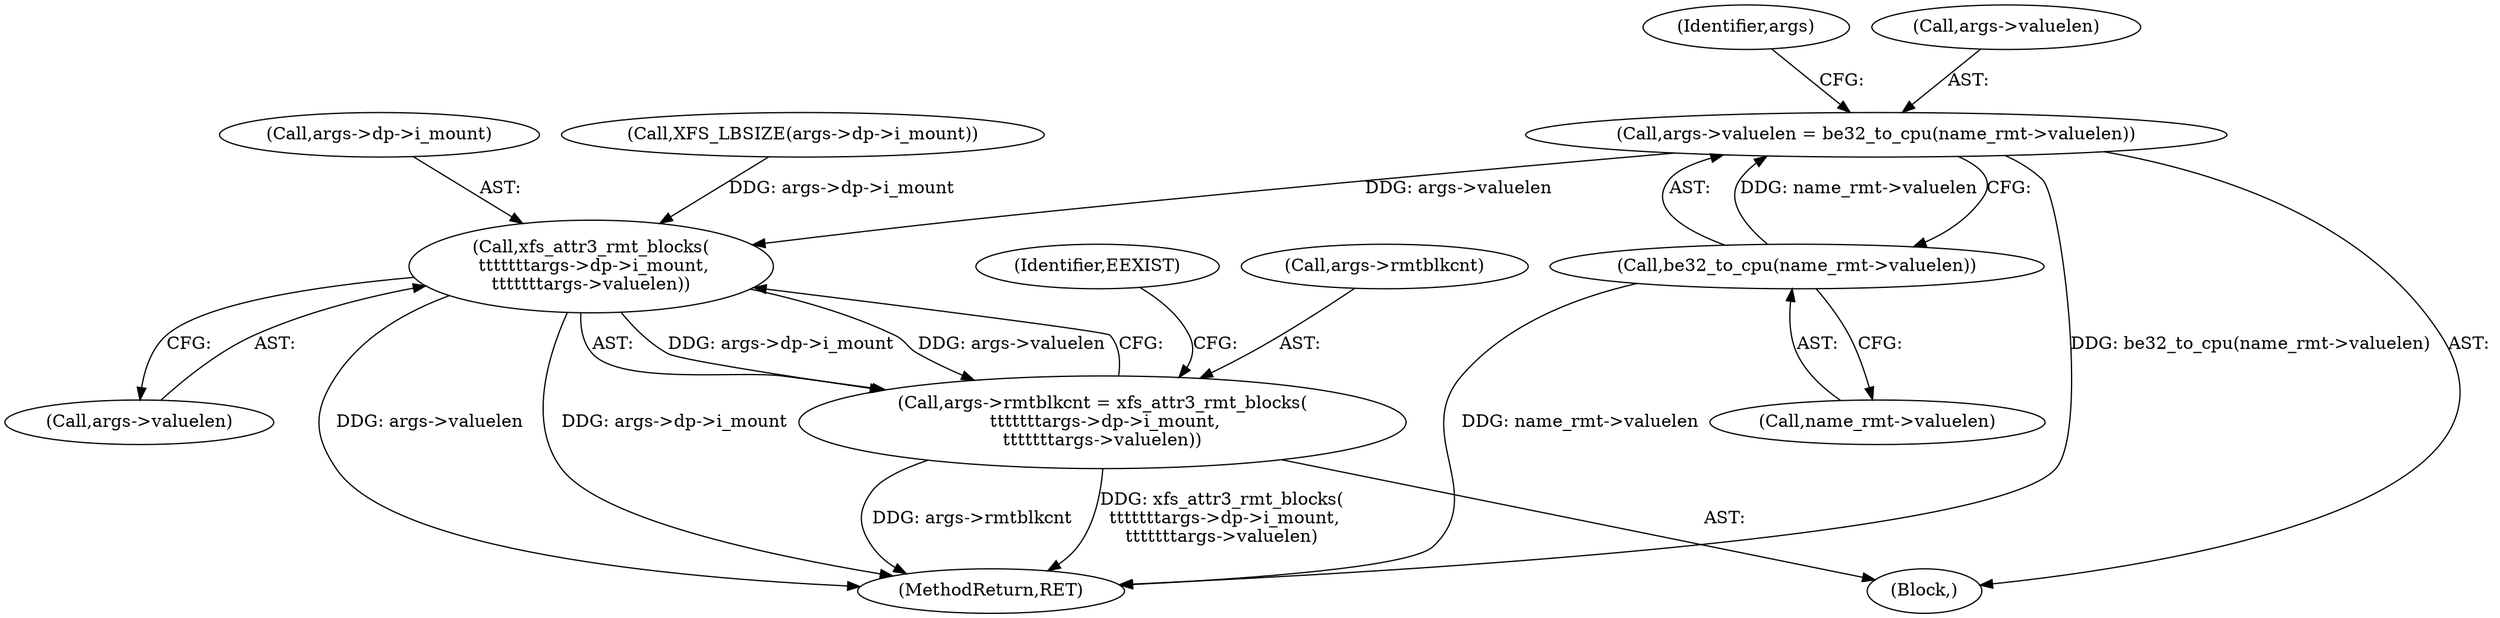 digraph "1_linux_8275cdd0e7ac550dcce2b3ef6d2fb3b808c1ae59_6@del" {
"1000416" [label="(Call,args->valuelen = be32_to_cpu(name_rmt->valuelen))"];
"1000420" [label="(Call,be32_to_cpu(name_rmt->valuelen))"];
"1000436" [label="(Call,xfs_attr3_rmt_blocks(\n \t\t\t\t\t\t\targs->dp->i_mount,\n\t\t\t\t\t\t\targs->valuelen))"];
"1000432" [label="(Call,args->rmtblkcnt = xfs_attr3_rmt_blocks(\n \t\t\t\t\t\t\targs->dp->i_mount,\n\t\t\t\t\t\t\targs->valuelen))"];
"1000426" [label="(Identifier,args)"];
"1000437" [label="(Call,args->dp->i_mount)"];
"1000139" [label="(Call,XFS_LBSIZE(args->dp->i_mount))"];
"1000420" [label="(Call,be32_to_cpu(name_rmt->valuelen))"];
"1000416" [label="(Call,args->valuelen = be32_to_cpu(name_rmt->valuelen))"];
"1000436" [label="(Call,xfs_attr3_rmt_blocks(\n \t\t\t\t\t\t\targs->dp->i_mount,\n\t\t\t\t\t\t\targs->valuelen))"];
"1000421" [label="(Call,name_rmt->valuelen)"];
"1000417" [label="(Call,args->valuelen)"];
"1000372" [label="(Block,)"];
"1000432" [label="(Call,args->rmtblkcnt = xfs_attr3_rmt_blocks(\n \t\t\t\t\t\t\targs->dp->i_mount,\n\t\t\t\t\t\t\targs->valuelen))"];
"1000447" [label="(Identifier,EEXIST)"];
"1000456" [label="(MethodReturn,RET)"];
"1000433" [label="(Call,args->rmtblkcnt)"];
"1000442" [label="(Call,args->valuelen)"];
"1000416" -> "1000372"  [label="AST: "];
"1000416" -> "1000420"  [label="CFG: "];
"1000417" -> "1000416"  [label="AST: "];
"1000420" -> "1000416"  [label="AST: "];
"1000426" -> "1000416"  [label="CFG: "];
"1000416" -> "1000456"  [label="DDG: be32_to_cpu(name_rmt->valuelen)"];
"1000420" -> "1000416"  [label="DDG: name_rmt->valuelen"];
"1000416" -> "1000436"  [label="DDG: args->valuelen"];
"1000420" -> "1000421"  [label="CFG: "];
"1000421" -> "1000420"  [label="AST: "];
"1000420" -> "1000456"  [label="DDG: name_rmt->valuelen"];
"1000436" -> "1000432"  [label="AST: "];
"1000436" -> "1000442"  [label="CFG: "];
"1000437" -> "1000436"  [label="AST: "];
"1000442" -> "1000436"  [label="AST: "];
"1000432" -> "1000436"  [label="CFG: "];
"1000436" -> "1000456"  [label="DDG: args->valuelen"];
"1000436" -> "1000456"  [label="DDG: args->dp->i_mount"];
"1000436" -> "1000432"  [label="DDG: args->dp->i_mount"];
"1000436" -> "1000432"  [label="DDG: args->valuelen"];
"1000139" -> "1000436"  [label="DDG: args->dp->i_mount"];
"1000432" -> "1000372"  [label="AST: "];
"1000433" -> "1000432"  [label="AST: "];
"1000447" -> "1000432"  [label="CFG: "];
"1000432" -> "1000456"  [label="DDG: xfs_attr3_rmt_blocks(\n \t\t\t\t\t\t\targs->dp->i_mount,\n\t\t\t\t\t\t\targs->valuelen)"];
"1000432" -> "1000456"  [label="DDG: args->rmtblkcnt"];
}
